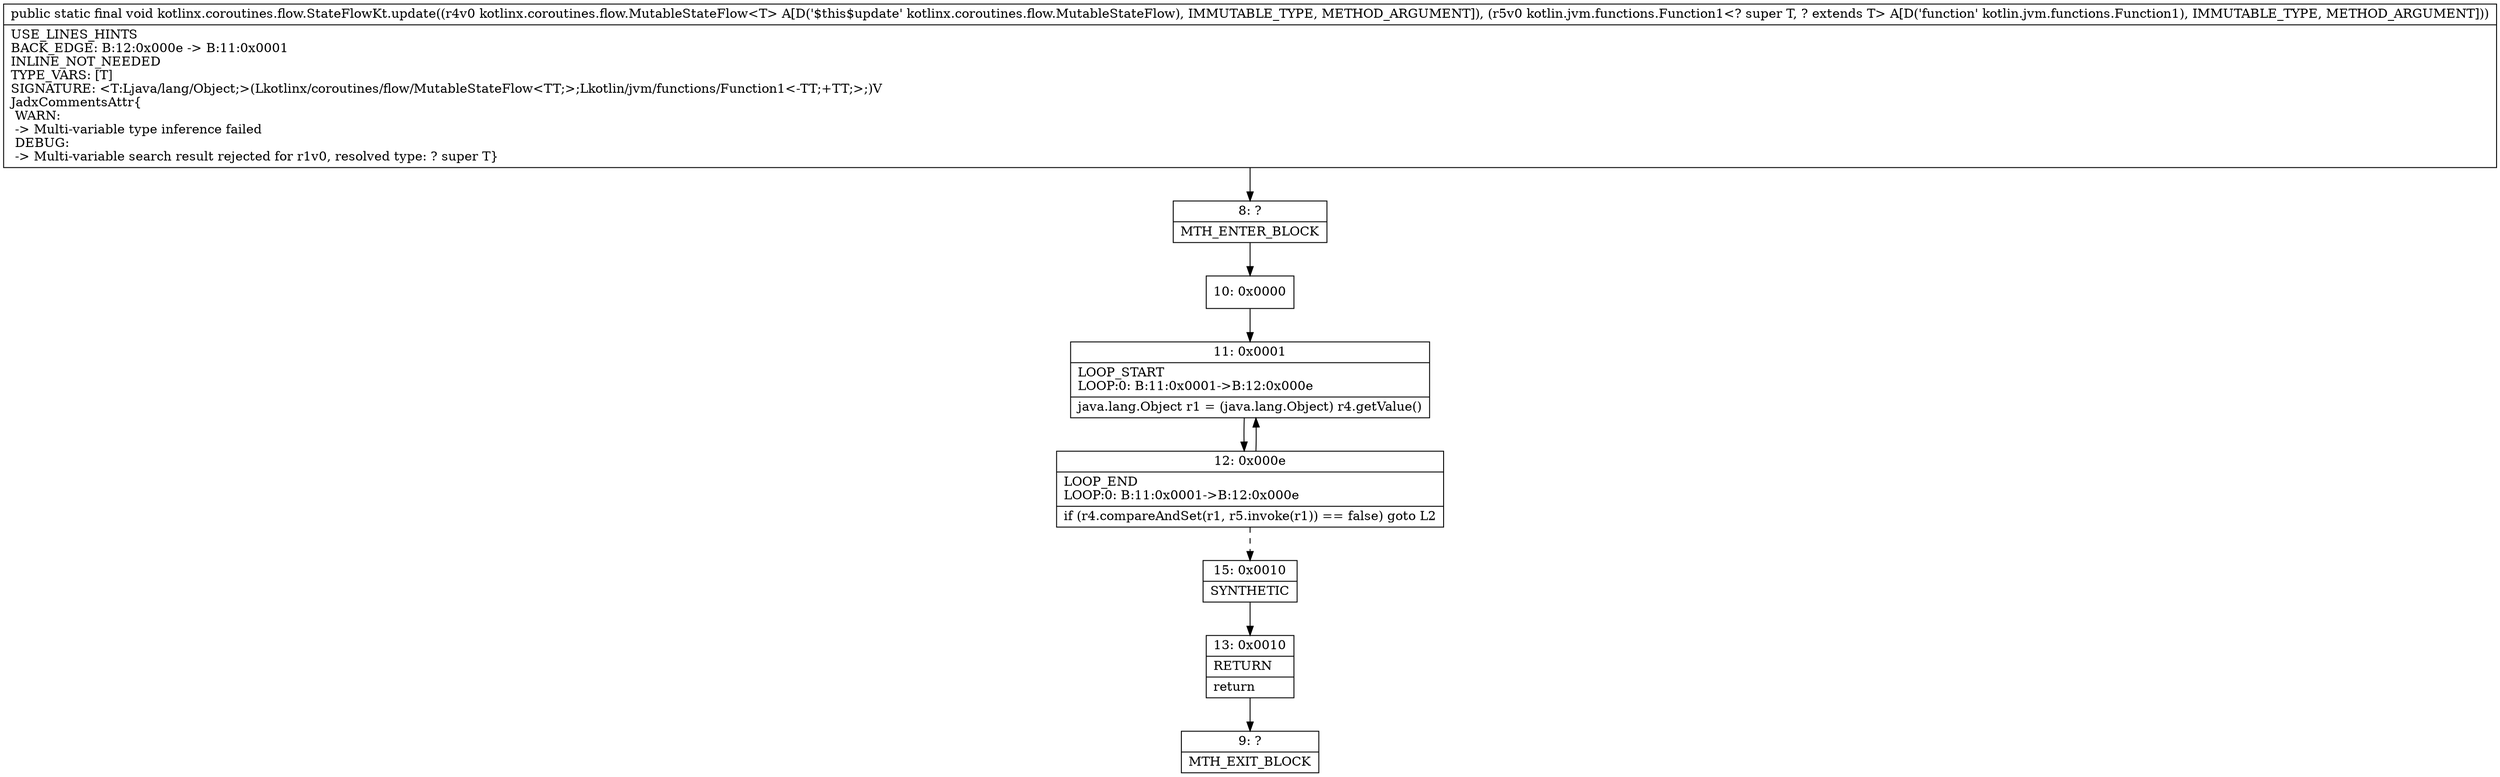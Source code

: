 digraph "CFG forkotlinx.coroutines.flow.StateFlowKt.update(Lkotlinx\/coroutines\/flow\/MutableStateFlow;Lkotlin\/jvm\/functions\/Function1;)V" {
Node_8 [shape=record,label="{8\:\ ?|MTH_ENTER_BLOCK\l}"];
Node_10 [shape=record,label="{10\:\ 0x0000}"];
Node_11 [shape=record,label="{11\:\ 0x0001|LOOP_START\lLOOP:0: B:11:0x0001\-\>B:12:0x000e\l|java.lang.Object r1 = (java.lang.Object) r4.getValue()\l}"];
Node_12 [shape=record,label="{12\:\ 0x000e|LOOP_END\lLOOP:0: B:11:0x0001\-\>B:12:0x000e\l|if (r4.compareAndSet(r1, r5.invoke(r1)) == false) goto L2\l}"];
Node_15 [shape=record,label="{15\:\ 0x0010|SYNTHETIC\l}"];
Node_13 [shape=record,label="{13\:\ 0x0010|RETURN\l|return\l}"];
Node_9 [shape=record,label="{9\:\ ?|MTH_EXIT_BLOCK\l}"];
MethodNode[shape=record,label="{public static final void kotlinx.coroutines.flow.StateFlowKt.update((r4v0 kotlinx.coroutines.flow.MutableStateFlow\<T\> A[D('$this$update' kotlinx.coroutines.flow.MutableStateFlow), IMMUTABLE_TYPE, METHOD_ARGUMENT]), (r5v0 kotlin.jvm.functions.Function1\<? super T, ? extends T\> A[D('function' kotlin.jvm.functions.Function1), IMMUTABLE_TYPE, METHOD_ARGUMENT]))  | USE_LINES_HINTS\lBACK_EDGE: B:12:0x000e \-\> B:11:0x0001\lINLINE_NOT_NEEDED\lTYPE_VARS: [T]\lSIGNATURE: \<T:Ljava\/lang\/Object;\>(Lkotlinx\/coroutines\/flow\/MutableStateFlow\<TT;\>;Lkotlin\/jvm\/functions\/Function1\<\-TT;+TT;\>;)V\lJadxCommentsAttr\{\l WARN: \l \-\> Multi\-variable type inference failed\l DEBUG: \l \-\> Multi\-variable search result rejected for r1v0, resolved type: ? super T\}\l}"];
MethodNode -> Node_8;Node_8 -> Node_10;
Node_10 -> Node_11;
Node_11 -> Node_12;
Node_12 -> Node_11;
Node_12 -> Node_15[style=dashed];
Node_15 -> Node_13;
Node_13 -> Node_9;
}


